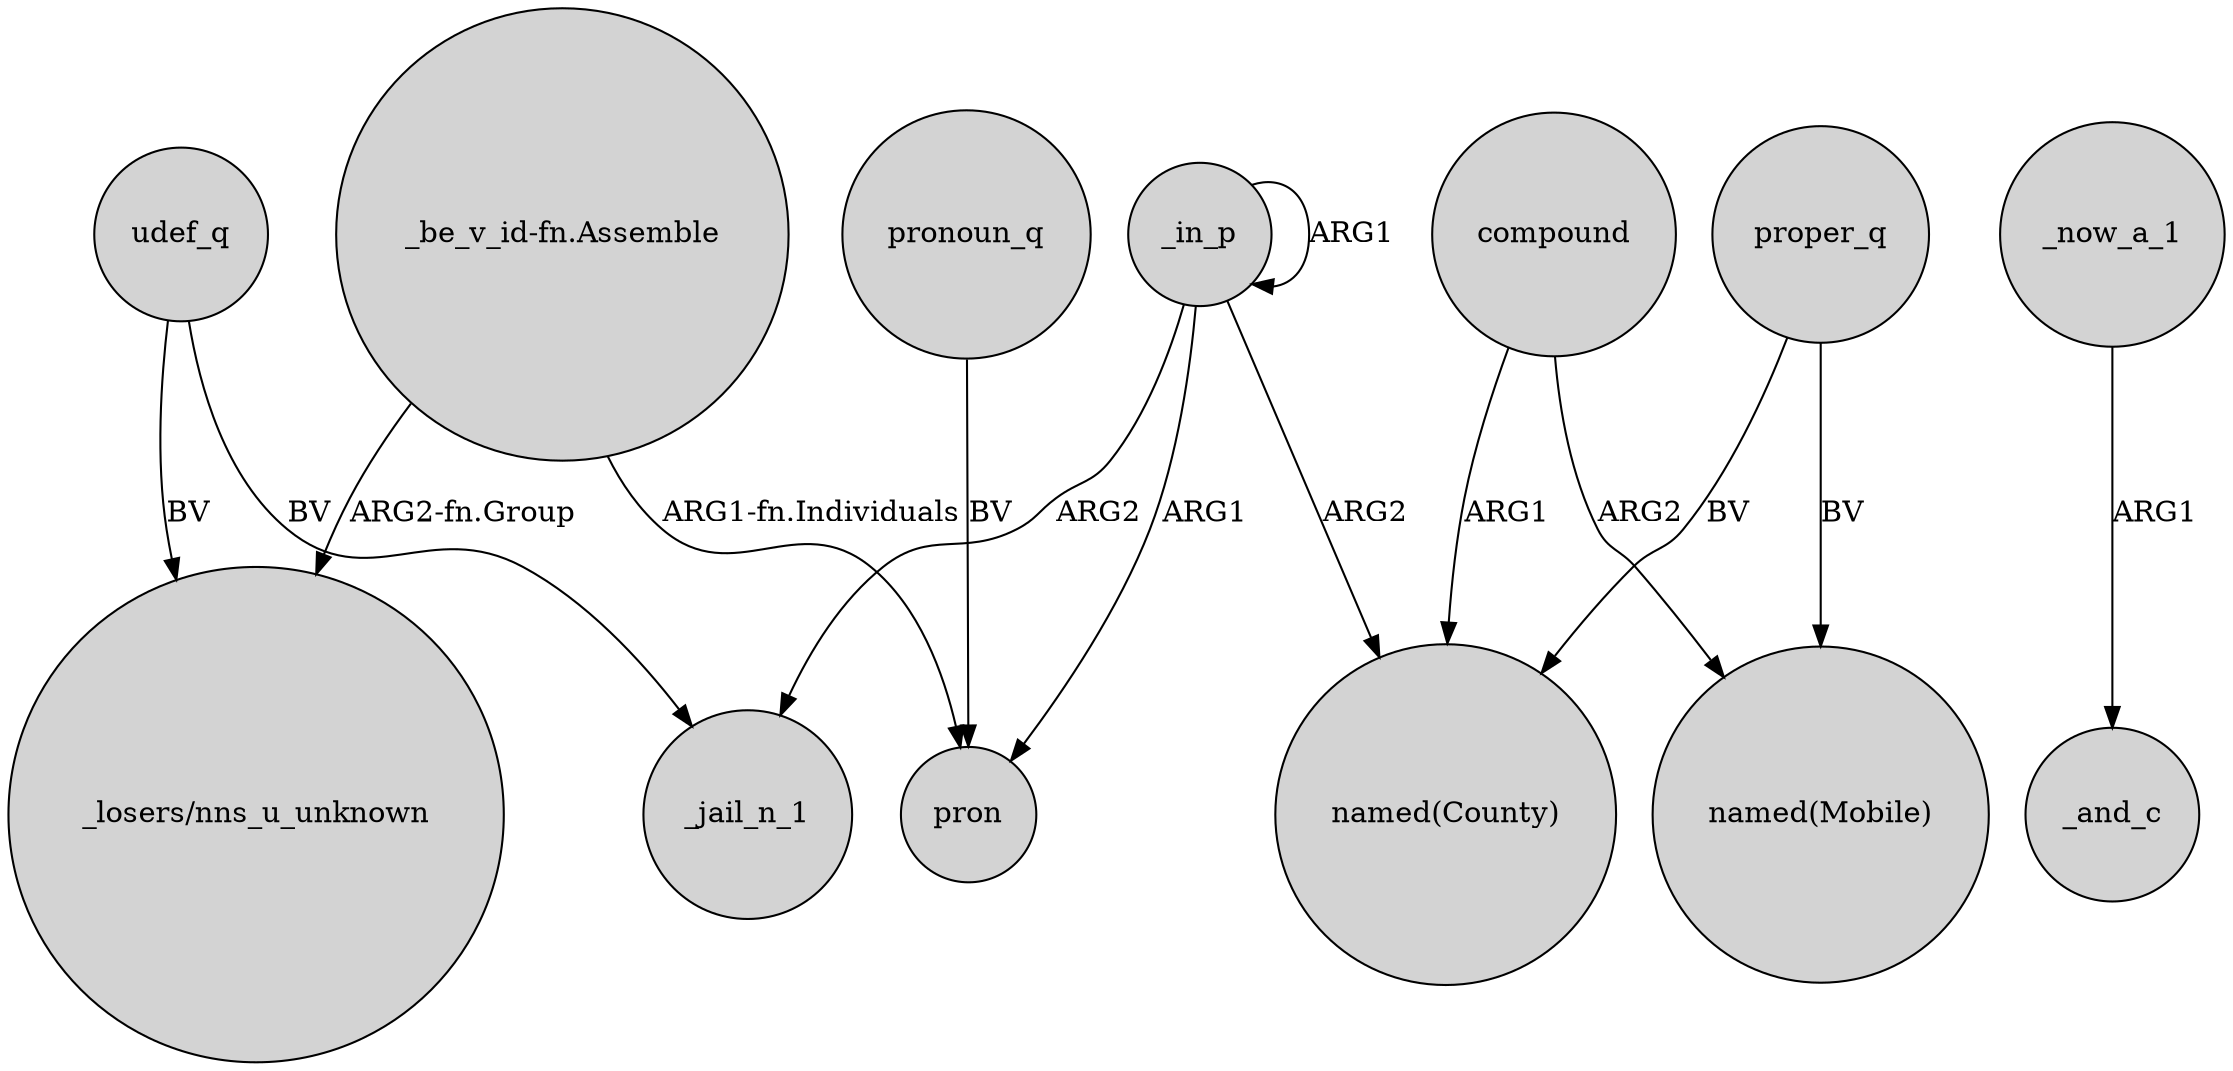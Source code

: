 digraph {
	node [shape=circle style=filled]
	"_be_v_id-fn.Assemble" -> "_losers/nns_u_unknown" [label="ARG2-fn.Group"]
	compound -> "named(County)" [label=ARG1]
	_now_a_1 -> _and_c [label=ARG1]
	_in_p -> _in_p [label=ARG1]
	compound -> "named(Mobile)" [label=ARG2]
	udef_q -> "_losers/nns_u_unknown" [label=BV]
	proper_q -> "named(Mobile)" [label=BV]
	udef_q -> _jail_n_1 [label=BV]
	"_be_v_id-fn.Assemble" -> pron [label="ARG1-fn.Individuals"]
	proper_q -> "named(County)" [label=BV]
	pronoun_q -> pron [label=BV]
	_in_p -> pron [label=ARG1]
	_in_p -> _jail_n_1 [label=ARG2]
	_in_p -> "named(County)" [label=ARG2]
}

